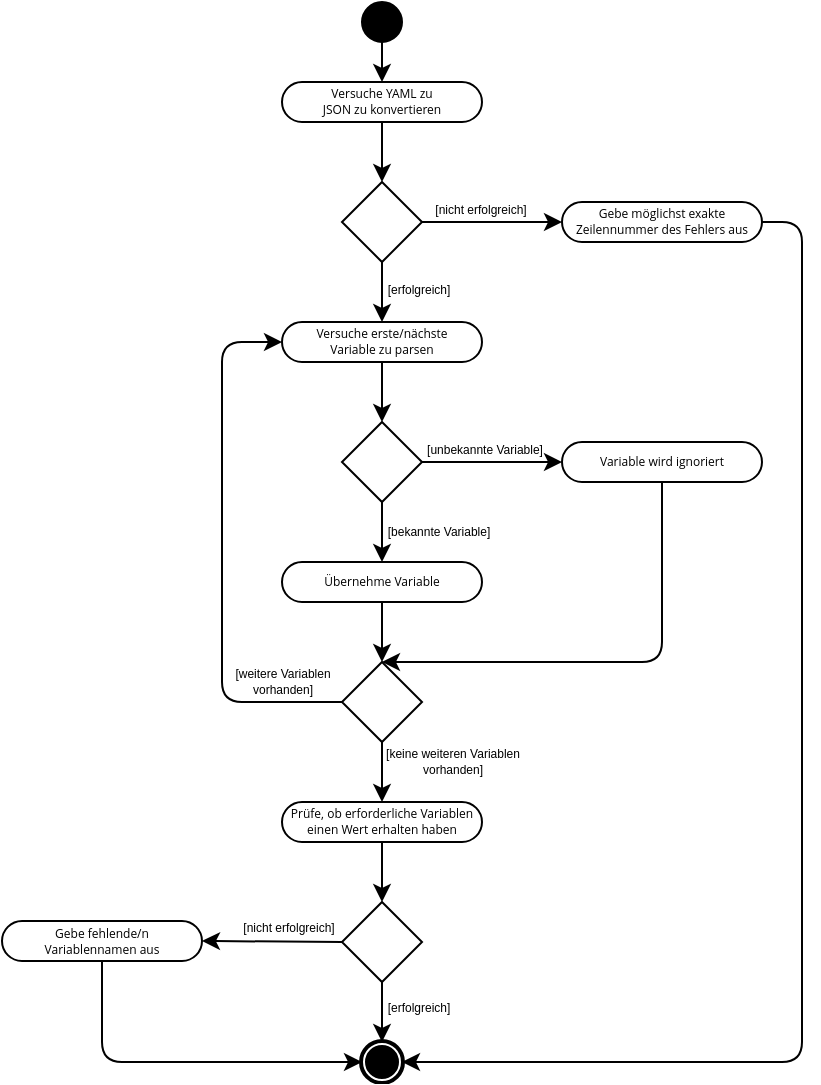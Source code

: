 <mxfile version="12.3.5" type="device" pages="1"><diagram name="Page-1" id="0783ab3e-0a74-02c8-0abd-f7b4e66b4bec"><mxGraphModel dx="465" dy="656" grid="1" gridSize="10" guides="1" tooltips="1" connect="1" arrows="1" fold="1" page="1" pageScale="1" pageWidth="827" pageHeight="1169" background="none" math="0" shadow="0" extFonts="Open Sans^https://fonts.googleapis.com/css?family=Open+Sans"><root><mxCell id="0"/><mxCell id="1" parent="0"/><mxCell id="0AjXJv5NznSP4CCZ4T_n-1" value="" style="ellipse;whiteSpace=wrap;html=1;rounded=0;shadow=0;comic=0;labelBackgroundColor=none;strokeWidth=1;fillColor=#000000;fontFamily=Open Sans;fontSize=6;align=center;FType=g;labelPosition=center;verticalLabelPosition=middle;verticalAlign=middle;" vertex="1" parent="1"><mxGeometry x="1230" y="80" width="20" height="20" as="geometry"/></mxCell><mxCell id="0AjXJv5NznSP4CCZ4T_n-2" value="&lt;font style=&quot;font-size: 6px&quot;&gt;Versuche YAML zu&lt;br&gt;JSON zu konvertieren&lt;/font&gt;" style="rounded=1;whiteSpace=wrap;html=1;shadow=0;comic=0;labelBackgroundColor=none;strokeWidth=1;fontFamily=Open Sans;fontSize=6;align=center;arcSize=50;FType=g;labelPosition=center;verticalLabelPosition=middle;verticalAlign=middle;" vertex="1" parent="1"><mxGeometry x="1190" y="120" width="100" height="20" as="geometry"/></mxCell><mxCell id="0AjXJv5NznSP4CCZ4T_n-4" value="" style="shape=mxgraph.bpmn.shape;html=1;verticalLabelPosition=middle;labelBackgroundColor=#ffffff;verticalAlign=middle;perimeter=ellipsePerimeter;outline=end;symbol=terminate;rounded=0;shadow=0;comic=0;strokeWidth=1;fontFamily=Open Sans;fontSize=6;align=center;FType=g;labelPosition=center;" vertex="1" parent="1"><mxGeometry x="1230" y="600" width="20" height="20" as="geometry"/></mxCell><mxCell id="0AjXJv5NznSP4CCZ4T_n-6" value="" style="rhombus;whiteSpace=wrap;html=1;fontSize=6;fontFamily=Open Sans;FType=g;labelPosition=center;verticalLabelPosition=middle;align=center;verticalAlign=middle;" vertex="1" parent="1"><mxGeometry x="1220" y="170" width="40" height="40" as="geometry"/></mxCell><mxCell id="0AjXJv5NznSP4CCZ4T_n-8" value="Gebe möglichst exakte&lt;br&gt;Zeilennummer des Fehlers aus" style="rounded=1;whiteSpace=wrap;html=1;shadow=0;comic=0;labelBackgroundColor=none;strokeWidth=1;fontFamily=Open Sans;fontSize=6;align=center;arcSize=50;FType=g;labelPosition=center;verticalLabelPosition=middle;verticalAlign=middle;" vertex="1" parent="1"><mxGeometry x="1330" y="180" width="100" height="20" as="geometry"/></mxCell><mxCell id="0AjXJv5NznSP4CCZ4T_n-9" value="Versuche erste/nächste&lt;br&gt;Variable zu parsen" style="rounded=1;whiteSpace=wrap;html=1;shadow=0;comic=0;labelBackgroundColor=none;strokeWidth=1;fontFamily=Open Sans;fontSize=6;align=center;arcSize=50;FType=g;labelPosition=center;verticalLabelPosition=middle;verticalAlign=middle;" vertex="1" parent="1"><mxGeometry x="1190" y="240" width="100" height="20" as="geometry"/></mxCell><mxCell id="0AjXJv5NznSP4CCZ4T_n-10" value="" style="rhombus;whiteSpace=wrap;html=1;fontSize=6;fontFamily=Open Sans;FType=g;labelPosition=center;verticalLabelPosition=middle;align=center;verticalAlign=middle;" vertex="1" parent="1"><mxGeometry x="1220" y="290" width="40" height="40" as="geometry"/></mxCell><mxCell id="0AjXJv5NznSP4CCZ4T_n-11" value="Variable wird ignoriert" style="rounded=1;whiteSpace=wrap;html=1;shadow=0;comic=0;labelBackgroundColor=none;strokeWidth=1;fontFamily=Open Sans;fontSize=6;align=center;arcSize=50;FType=g;labelPosition=center;verticalLabelPosition=middle;verticalAlign=middle;" vertex="1" parent="1"><mxGeometry x="1330" y="300" width="100" height="20" as="geometry"/></mxCell><mxCell id="0AjXJv5NznSP4CCZ4T_n-12" value="Übernehme Variable" style="rounded=1;whiteSpace=wrap;html=1;shadow=0;comic=0;labelBackgroundColor=none;strokeWidth=1;fontFamily=Open Sans;fontSize=6;align=center;arcSize=50;FType=g;labelPosition=center;verticalLabelPosition=middle;verticalAlign=middle;" vertex="1" parent="1"><mxGeometry x="1190" y="360" width="100" height="20" as="geometry"/></mxCell><mxCell id="0AjXJv5NznSP4CCZ4T_n-13" value="" style="rhombus;whiteSpace=wrap;html=1;fontSize=6;fontFamily=Open Sans;FType=g;labelPosition=center;verticalLabelPosition=middle;align=center;verticalAlign=middle;" vertex="1" parent="1"><mxGeometry x="1220" y="410" width="40" height="40" as="geometry"/></mxCell><mxCell id="0AjXJv5NznSP4CCZ4T_n-14" value="Prüfe, ob erforderliche Variablen&lt;br&gt;einen Wert erhalten haben" style="rounded=1;whiteSpace=wrap;html=1;shadow=0;comic=0;labelBackgroundColor=none;strokeWidth=1;fontFamily=Open Sans;fontSize=6;align=center;arcSize=50;FType=g;labelPosition=center;verticalLabelPosition=middle;verticalAlign=middle;" vertex="1" parent="1"><mxGeometry x="1190" y="480" width="100" height="20" as="geometry"/></mxCell><mxCell id="0AjXJv5NznSP4CCZ4T_n-15" value="" style="rhombus;whiteSpace=wrap;html=1;fontSize=6;fontFamily=Open Sans;FType=g;labelPosition=center;verticalLabelPosition=middle;align=center;verticalAlign=middle;" vertex="1" parent="1"><mxGeometry x="1220" y="530" width="40" height="40" as="geometry"/></mxCell><mxCell id="0AjXJv5NznSP4CCZ4T_n-16" value="Gebe fehlende/n&lt;br&gt;Variablennamen aus" style="rounded=1;whiteSpace=wrap;html=1;shadow=0;comic=0;labelBackgroundColor=none;strokeWidth=1;fontFamily=Open Sans;fontSize=6;align=center;arcSize=50;FType=g;labelPosition=center;verticalLabelPosition=middle;verticalAlign=middle;" vertex="1" parent="1"><mxGeometry x="1050" y="539.5" width="100" height="20" as="geometry"/></mxCell><mxCell id="0AjXJv5NznSP4CCZ4T_n-18" value="" style="endArrow=classic;html=1;exitX=0.5;exitY=1;exitDx=0;exitDy=0;entryX=0.5;entryY=0;entryDx=0;entryDy=0;fontSize=6;fontFamily=Open Sans;FType=g;labelPosition=center;verticalLabelPosition=middle;align=center;verticalAlign=middle;" edge="1" parent="1" source="0AjXJv5NznSP4CCZ4T_n-1" target="0AjXJv5NznSP4CCZ4T_n-2"><mxGeometry width="50" height="50" relative="1" as="geometry"><mxPoint x="1360" y="150" as="sourcePoint"/><mxPoint x="1410" y="100" as="targetPoint"/></mxGeometry></mxCell><mxCell id="0AjXJv5NznSP4CCZ4T_n-19" value="" style="endArrow=classic;html=1;entryX=0.5;entryY=0;entryDx=0;entryDy=0;exitX=0.5;exitY=1;exitDx=0;exitDy=0;fontSize=6;fontFamily=Open Sans;FType=g;labelPosition=center;verticalLabelPosition=middle;align=center;verticalAlign=middle;" edge="1" parent="1" source="0AjXJv5NznSP4CCZ4T_n-2" target="0AjXJv5NznSP4CCZ4T_n-6"><mxGeometry width="50" height="50" relative="1" as="geometry"><mxPoint x="1370" y="160" as="sourcePoint"/><mxPoint x="1420" y="110" as="targetPoint"/></mxGeometry></mxCell><mxCell id="0AjXJv5NznSP4CCZ4T_n-20" value="" style="endArrow=classic;html=1;entryX=0;entryY=0.5;entryDx=0;entryDy=0;exitX=1;exitY=0.5;exitDx=0;exitDy=0;fontSize=6;fontFamily=Open Sans;FType=g;labelPosition=center;verticalLabelPosition=middle;align=center;verticalAlign=middle;" edge="1" parent="1" source="0AjXJv5NznSP4CCZ4T_n-6" target="0AjXJv5NznSP4CCZ4T_n-8"><mxGeometry width="50" height="50" relative="1" as="geometry"><mxPoint x="1380" y="170" as="sourcePoint"/><mxPoint x="1430" y="120" as="targetPoint"/></mxGeometry></mxCell><mxCell id="0AjXJv5NznSP4CCZ4T_n-34" value="[nicht erfolgreich]" style="text;html=1;align=center;verticalAlign=middle;resizable=0;points=[];;labelBackgroundColor=#ffffff;fontSize=6;" vertex="1" connectable="0" parent="0AjXJv5NznSP4CCZ4T_n-20"><mxGeometry x="-0.391" relative="1" as="geometry"><mxPoint x="7.5" y="-6" as="offset"/></mxGeometry></mxCell><mxCell id="0AjXJv5NznSP4CCZ4T_n-21" value="" style="endArrow=classic;html=1;exitX=0.5;exitY=1;exitDx=0;exitDy=0;entryX=0.5;entryY=0;entryDx=0;entryDy=0;fontSize=6;fontFamily=Open Sans;FType=g;labelPosition=center;verticalLabelPosition=middle;align=center;verticalAlign=middle;" edge="1" parent="1" source="0AjXJv5NznSP4CCZ4T_n-6" target="0AjXJv5NznSP4CCZ4T_n-9"><mxGeometry width="50" height="50" relative="1" as="geometry"><mxPoint x="1390" y="180" as="sourcePoint"/><mxPoint x="1440" y="130" as="targetPoint"/></mxGeometry></mxCell><mxCell id="0AjXJv5NznSP4CCZ4T_n-35" value="[erfolgreich]" style="text;html=1;align=center;verticalAlign=middle;resizable=0;points=[];;labelBackgroundColor=#ffffff;fontSize=6;" vertex="1" connectable="0" parent="0AjXJv5NznSP4CCZ4T_n-21"><mxGeometry x="0.509" relative="1" as="geometry"><mxPoint x="18" y="-9" as="offset"/></mxGeometry></mxCell><mxCell id="0AjXJv5NznSP4CCZ4T_n-22" value="" style="endArrow=classic;html=1;exitX=0.5;exitY=1;exitDx=0;exitDy=0;entryX=0.5;entryY=0;entryDx=0;entryDy=0;fontSize=6;fontFamily=Open Sans;FType=g;labelPosition=center;verticalLabelPosition=middle;align=center;verticalAlign=middle;" edge="1" parent="1" source="0AjXJv5NznSP4CCZ4T_n-9" target="0AjXJv5NznSP4CCZ4T_n-10"><mxGeometry width="50" height="50" relative="1" as="geometry"><mxPoint x="1400" y="190" as="sourcePoint"/><mxPoint x="1450" y="140" as="targetPoint"/></mxGeometry></mxCell><mxCell id="0AjXJv5NznSP4CCZ4T_n-23" value="" style="endArrow=classic;html=1;entryX=0;entryY=0.5;entryDx=0;entryDy=0;exitX=1;exitY=0.5;exitDx=0;exitDy=0;fontSize=6;fontFamily=Open Sans;FType=g;labelPosition=center;verticalLabelPosition=middle;align=center;verticalAlign=middle;" edge="1" parent="1" source="0AjXJv5NznSP4CCZ4T_n-10" target="0AjXJv5NznSP4CCZ4T_n-11"><mxGeometry width="50" height="50" relative="1" as="geometry"><mxPoint x="1410" y="200" as="sourcePoint"/><mxPoint x="1460" y="150" as="targetPoint"/></mxGeometry></mxCell><mxCell id="0AjXJv5NznSP4CCZ4T_n-36" value="[unbekannte Variable]" style="text;html=1;align=center;verticalAlign=middle;resizable=0;points=[];;labelBackgroundColor=#ffffff;fontSize=6;" vertex="1" connectable="0" parent="0AjXJv5NznSP4CCZ4T_n-23"><mxGeometry x="-0.219" relative="1" as="geometry"><mxPoint x="3" y="-6" as="offset"/></mxGeometry></mxCell><mxCell id="0AjXJv5NznSP4CCZ4T_n-24" value="" style="endArrow=classic;html=1;entryX=0.5;entryY=0;entryDx=0;entryDy=0;exitX=0.5;exitY=1;exitDx=0;exitDy=0;fontSize=6;fontFamily=Open Sans;FType=g;labelPosition=center;verticalLabelPosition=middle;align=center;verticalAlign=middle;" edge="1" parent="1" source="0AjXJv5NznSP4CCZ4T_n-10" target="0AjXJv5NznSP4CCZ4T_n-12"><mxGeometry width="50" height="50" relative="1" as="geometry"><mxPoint x="1420" y="210" as="sourcePoint"/><mxPoint x="1470" y="160" as="targetPoint"/></mxGeometry></mxCell><mxCell id="0AjXJv5NznSP4CCZ4T_n-37" value="[bekannte Variable]" style="text;html=1;align=center;verticalAlign=middle;resizable=0;points=[];;labelBackgroundColor=#ffffff;fontSize=6;" vertex="1" connectable="0" parent="0AjXJv5NznSP4CCZ4T_n-24"><mxGeometry x="0.509" relative="1" as="geometry"><mxPoint x="28" y="-8" as="offset"/></mxGeometry></mxCell><mxCell id="0AjXJv5NznSP4CCZ4T_n-25" value="" style="endArrow=classic;html=1;exitX=0;exitY=0.5;exitDx=0;exitDy=0;entryX=0;entryY=0.5;entryDx=0;entryDy=0;fontSize=6;fontFamily=Open Sans;FType=g;labelPosition=center;verticalLabelPosition=middle;align=center;verticalAlign=middle;" edge="1" parent="1" source="0AjXJv5NznSP4CCZ4T_n-13" target="0AjXJv5NznSP4CCZ4T_n-9"><mxGeometry width="50" height="50" relative="1" as="geometry"><mxPoint x="1150" y="420" as="sourcePoint"/><mxPoint x="1160" y="250" as="targetPoint"/><Array as="points"><mxPoint x="1160" y="430"/><mxPoint x="1160" y="250"/></Array></mxGeometry></mxCell><mxCell id="0AjXJv5NznSP4CCZ4T_n-38" value="[weitere Variablen&lt;br&gt;vorhanden]" style="text;html=1;align=center;verticalAlign=middle;resizable=0;points=[];;labelBackgroundColor=#ffffff;fontSize=6;" vertex="1" connectable="0" parent="0AjXJv5NznSP4CCZ4T_n-25"><mxGeometry x="-0.708" y="1" relative="1" as="geometry"><mxPoint x="9.5" y="-11" as="offset"/></mxGeometry></mxCell><mxCell id="0AjXJv5NznSP4CCZ4T_n-26" value="" style="endArrow=classic;html=1;entryX=1;entryY=0.5;entryDx=0;entryDy=0;exitX=0;exitY=0.5;exitDx=0;exitDy=0;fontSize=6;fontFamily=Open Sans;FType=g;labelPosition=center;verticalLabelPosition=middle;align=center;verticalAlign=middle;" edge="1" parent="1" source="0AjXJv5NznSP4CCZ4T_n-15" target="0AjXJv5NznSP4CCZ4T_n-16"><mxGeometry width="50" height="50" relative="1" as="geometry"><mxPoint x="1260" y="360" as="sourcePoint"/><mxPoint x="1260" y="380" as="targetPoint"/></mxGeometry></mxCell><mxCell id="0AjXJv5NznSP4CCZ4T_n-40" value="[nicht erfolgreich]" style="text;html=1;align=center;verticalAlign=middle;resizable=0;points=[];;labelBackgroundColor=#ffffff;fontSize=6;" vertex="1" connectable="0" parent="0AjXJv5NznSP4CCZ4T_n-26"><mxGeometry x="-0.249" y="1" relative="1" as="geometry"><mxPoint x="-1" y="-8" as="offset"/></mxGeometry></mxCell><mxCell id="0AjXJv5NznSP4CCZ4T_n-27" value="" style="endArrow=classic;html=1;entryX=0.5;entryY=0;entryDx=0;entryDy=0;exitX=0.5;exitY=1;exitDx=0;exitDy=0;fontSize=6;fontFamily=Open Sans;FType=g;labelPosition=center;verticalLabelPosition=middle;align=center;verticalAlign=middle;" edge="1" parent="1" source="0AjXJv5NznSP4CCZ4T_n-15" target="0AjXJv5NznSP4CCZ4T_n-4"><mxGeometry width="50" height="50" relative="1" as="geometry"><mxPoint x="1270" y="370" as="sourcePoint"/><mxPoint x="1270" y="390" as="targetPoint"/></mxGeometry></mxCell><mxCell id="0AjXJv5NznSP4CCZ4T_n-41" value="[erfolgreich]" style="text;html=1;align=center;verticalAlign=middle;resizable=0;points=[];;labelBackgroundColor=#ffffff;fontSize=6;" vertex="1" connectable="0" parent="0AjXJv5NznSP4CCZ4T_n-27"><mxGeometry x="0.585" y="-1" relative="1" as="geometry"><mxPoint x="19" y="-11" as="offset"/></mxGeometry></mxCell><mxCell id="0AjXJv5NznSP4CCZ4T_n-28" value="" style="endArrow=classic;html=1;entryX=0.5;entryY=0;entryDx=0;entryDy=0;exitX=0.5;exitY=1;exitDx=0;exitDy=0;fontSize=6;fontFamily=Open Sans;FType=g;labelPosition=center;verticalLabelPosition=middle;align=center;verticalAlign=middle;" edge="1" parent="1" source="0AjXJv5NznSP4CCZ4T_n-14" target="0AjXJv5NznSP4CCZ4T_n-15"><mxGeometry width="50" height="50" relative="1" as="geometry"><mxPoint x="1280" y="380" as="sourcePoint"/><mxPoint x="1280" y="400" as="targetPoint"/></mxGeometry></mxCell><mxCell id="0AjXJv5NznSP4CCZ4T_n-29" value="" style="endArrow=classic;html=1;entryX=0.5;entryY=0;entryDx=0;entryDy=0;exitX=0.5;exitY=1;exitDx=0;exitDy=0;fontSize=6;fontFamily=Open Sans;FType=g;labelPosition=center;verticalLabelPosition=middle;align=center;verticalAlign=middle;" edge="1" parent="1" source="0AjXJv5NznSP4CCZ4T_n-13" target="0AjXJv5NznSP4CCZ4T_n-14"><mxGeometry width="50" height="50" relative="1" as="geometry"><mxPoint x="1290" y="390" as="sourcePoint"/><mxPoint x="1290" y="410" as="targetPoint"/></mxGeometry></mxCell><mxCell id="0AjXJv5NznSP4CCZ4T_n-39" value="[keine weiteren Variablen&lt;br&gt;vorhanden]" style="text;html=1;align=center;verticalAlign=middle;resizable=0;points=[];;labelBackgroundColor=#ffffff;fontSize=6;" vertex="1" connectable="0" parent="0AjXJv5NznSP4CCZ4T_n-29"><mxGeometry x="0.509" y="-1" relative="1" as="geometry"><mxPoint x="36" y="-13" as="offset"/></mxGeometry></mxCell><mxCell id="0AjXJv5NznSP4CCZ4T_n-30" value="" style="endArrow=classic;html=1;entryX=0.5;entryY=0;entryDx=0;entryDy=0;exitX=0.5;exitY=1;exitDx=0;exitDy=0;fontSize=6;fontFamily=Open Sans;FType=g;labelPosition=center;verticalLabelPosition=middle;align=center;verticalAlign=middle;" edge="1" parent="1" source="0AjXJv5NznSP4CCZ4T_n-12" target="0AjXJv5NznSP4CCZ4T_n-13"><mxGeometry width="50" height="50" relative="1" as="geometry"><mxPoint x="1250" y="350" as="sourcePoint"/><mxPoint x="1250" y="370" as="targetPoint"/></mxGeometry></mxCell><mxCell id="0AjXJv5NznSP4CCZ4T_n-31" value="" style="endArrow=classic;html=1;entryX=0.5;entryY=0;entryDx=0;entryDy=0;exitX=0.5;exitY=1;exitDx=0;exitDy=0;fontSize=6;fontFamily=Open Sans;FType=g;labelPosition=center;verticalLabelPosition=middle;align=center;verticalAlign=middle;" edge="1" parent="1" source="0AjXJv5NznSP4CCZ4T_n-11" target="0AjXJv5NznSP4CCZ4T_n-13"><mxGeometry width="50" height="50" relative="1" as="geometry"><mxPoint x="1360" y="400" as="sourcePoint"/><mxPoint x="1410" y="400" as="targetPoint"/><Array as="points"><mxPoint x="1380" y="410"/></Array></mxGeometry></mxCell><mxCell id="0AjXJv5NznSP4CCZ4T_n-32" value="" style="endArrow=classic;html=1;entryX=0;entryY=0.5;entryDx=0;entryDy=0;exitX=0.5;exitY=1;exitDx=0;exitDy=0;fontSize=6;fontFamily=Open Sans;FType=g;labelPosition=center;verticalLabelPosition=middle;align=center;verticalAlign=middle;" edge="1" parent="1" source="0AjXJv5NznSP4CCZ4T_n-16" target="0AjXJv5NznSP4CCZ4T_n-4"><mxGeometry width="50" height="50" relative="1" as="geometry"><mxPoint x="1220" y="560" as="sourcePoint"/><mxPoint x="1170" y="560" as="targetPoint"/><Array as="points"><mxPoint x="1100" y="610"/></Array></mxGeometry></mxCell><mxCell id="0AjXJv5NznSP4CCZ4T_n-33" value="" style="endArrow=classic;html=1;exitX=1;exitY=0.5;exitDx=0;exitDy=0;entryX=1;entryY=0.5;entryDx=0;entryDy=0;fontSize=6;fontFamily=Open Sans;FType=g;labelPosition=center;verticalLabelPosition=middle;align=center;verticalAlign=middle;" edge="1" parent="1" source="0AjXJv5NznSP4CCZ4T_n-8" target="0AjXJv5NznSP4CCZ4T_n-4"><mxGeometry width="50" height="50" relative="1" as="geometry"><mxPoint x="1370" y="330" as="sourcePoint"/><mxPoint x="1440" y="450" as="targetPoint"/><Array as="points"><mxPoint x="1450" y="190"/><mxPoint x="1450" y="610"/></Array></mxGeometry></mxCell></root></mxGraphModel></diagram></mxfile>